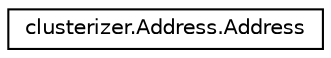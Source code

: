 digraph "Graphical Class Hierarchy"
{
  edge [fontname="Helvetica",fontsize="10",labelfontname="Helvetica",labelfontsize="10"];
  node [fontname="Helvetica",fontsize="10",shape=record];
  rankdir="LR";
  Node1 [label="clusterizer.Address.Address",height=0.2,width=0.4,color="black", fillcolor="white", style="filled",URL="$classclusterizer_1_1Address_1_1Address.html"];
}
